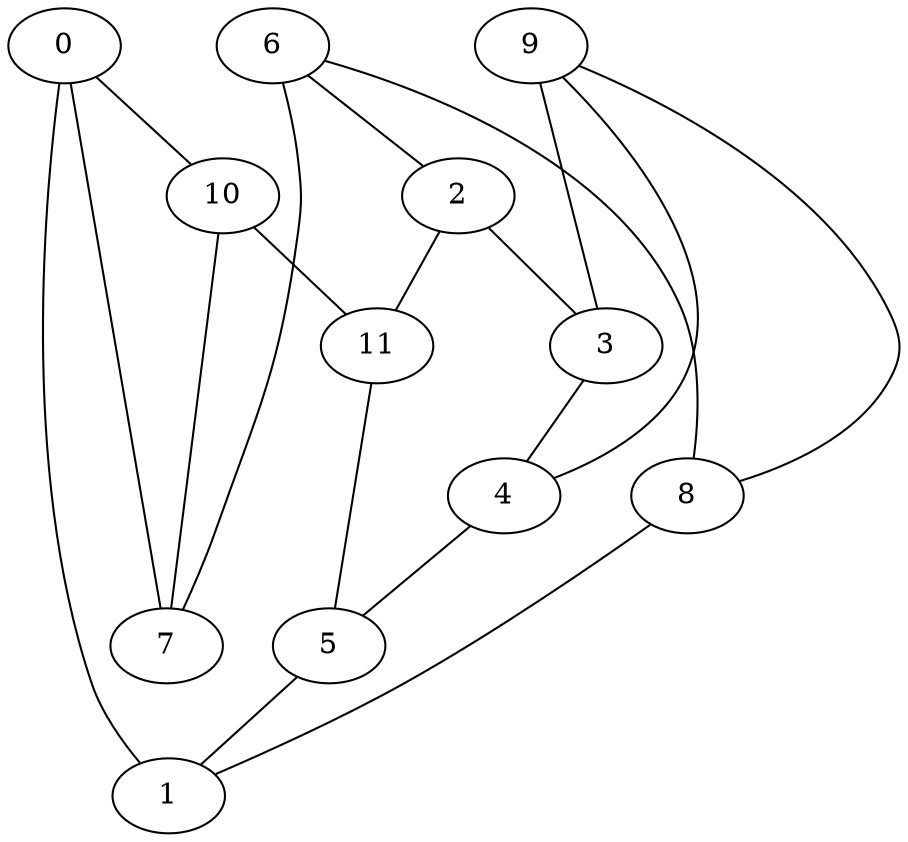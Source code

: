 strict graph {


	"6" [  weight=0 ];

	"6" -- "7" [  weight=0 ];

	"6" -- "2" [  weight=0 ];

	"6" -- "8" [  weight=0 ];

	"0" [  weight=0 ];

	"0" -- "10" [  weight=0 ];

	"0" -- "7" [  weight=0 ];

	"0" -- "1" [  weight=0 ];

	"9" [  weight=0 ];

	"9" -- "8" [  weight=0 ];

	"9" -- "4" [  weight=0 ];

	"9" -- "3" [  weight=0 ];

	"8" [  weight=0 ];

	"8" -- "6" [  weight=0 ];

	"8" -- "9" [  weight=0 ];

	"8" -- "1" [  weight=0 ];

	"10" [  weight=0 ];

	"10" [  weight=0 ];

	"10" -- "11" [  weight=0 ];

	"10" -- "7" [  weight=0 ];

	"2" [  weight=0 ];

	"2" -- "11" [  weight=0 ];

	"2" -- "3" [  weight=0 ];

	"2" -- "6" [  weight=0 ];

	"3" [  weight=0 ];

	"3" -- "2" [  weight=0 ];

	"3" -- "4" [  weight=0 ];

	"3" -- "9" [  weight=0 ];

	"4" [  weight=0 ];

	"4" -- "9" [  weight=0 ];

	"4" -- "5" [  weight=0 ];

	"4" -- "3" [  weight=0 ];

	"7" [  weight=0 ];

	"7" -- "10" [  weight=0 ];

	"7" -- "6" [  weight=0 ];

	"7" [  weight=0 ];

	"11" [  weight=0 ];

	"11" -- "2" [  weight=0 ];

	"11" -- "5" [  weight=0 ];

	"11" -- "10" [  weight=0 ];

	"5" [  weight=0 ];

	"5" -- "11" [  weight=0 ];

	"5" -- "4" [  weight=0 ];

	"5" -- "1" [  weight=0 ];

	"1" [  weight=0 ];

	"1" -- "8" [  weight=0 ];

	"1" -- "5" [  weight=0 ];

	"1" [  weight=0 ];

}
